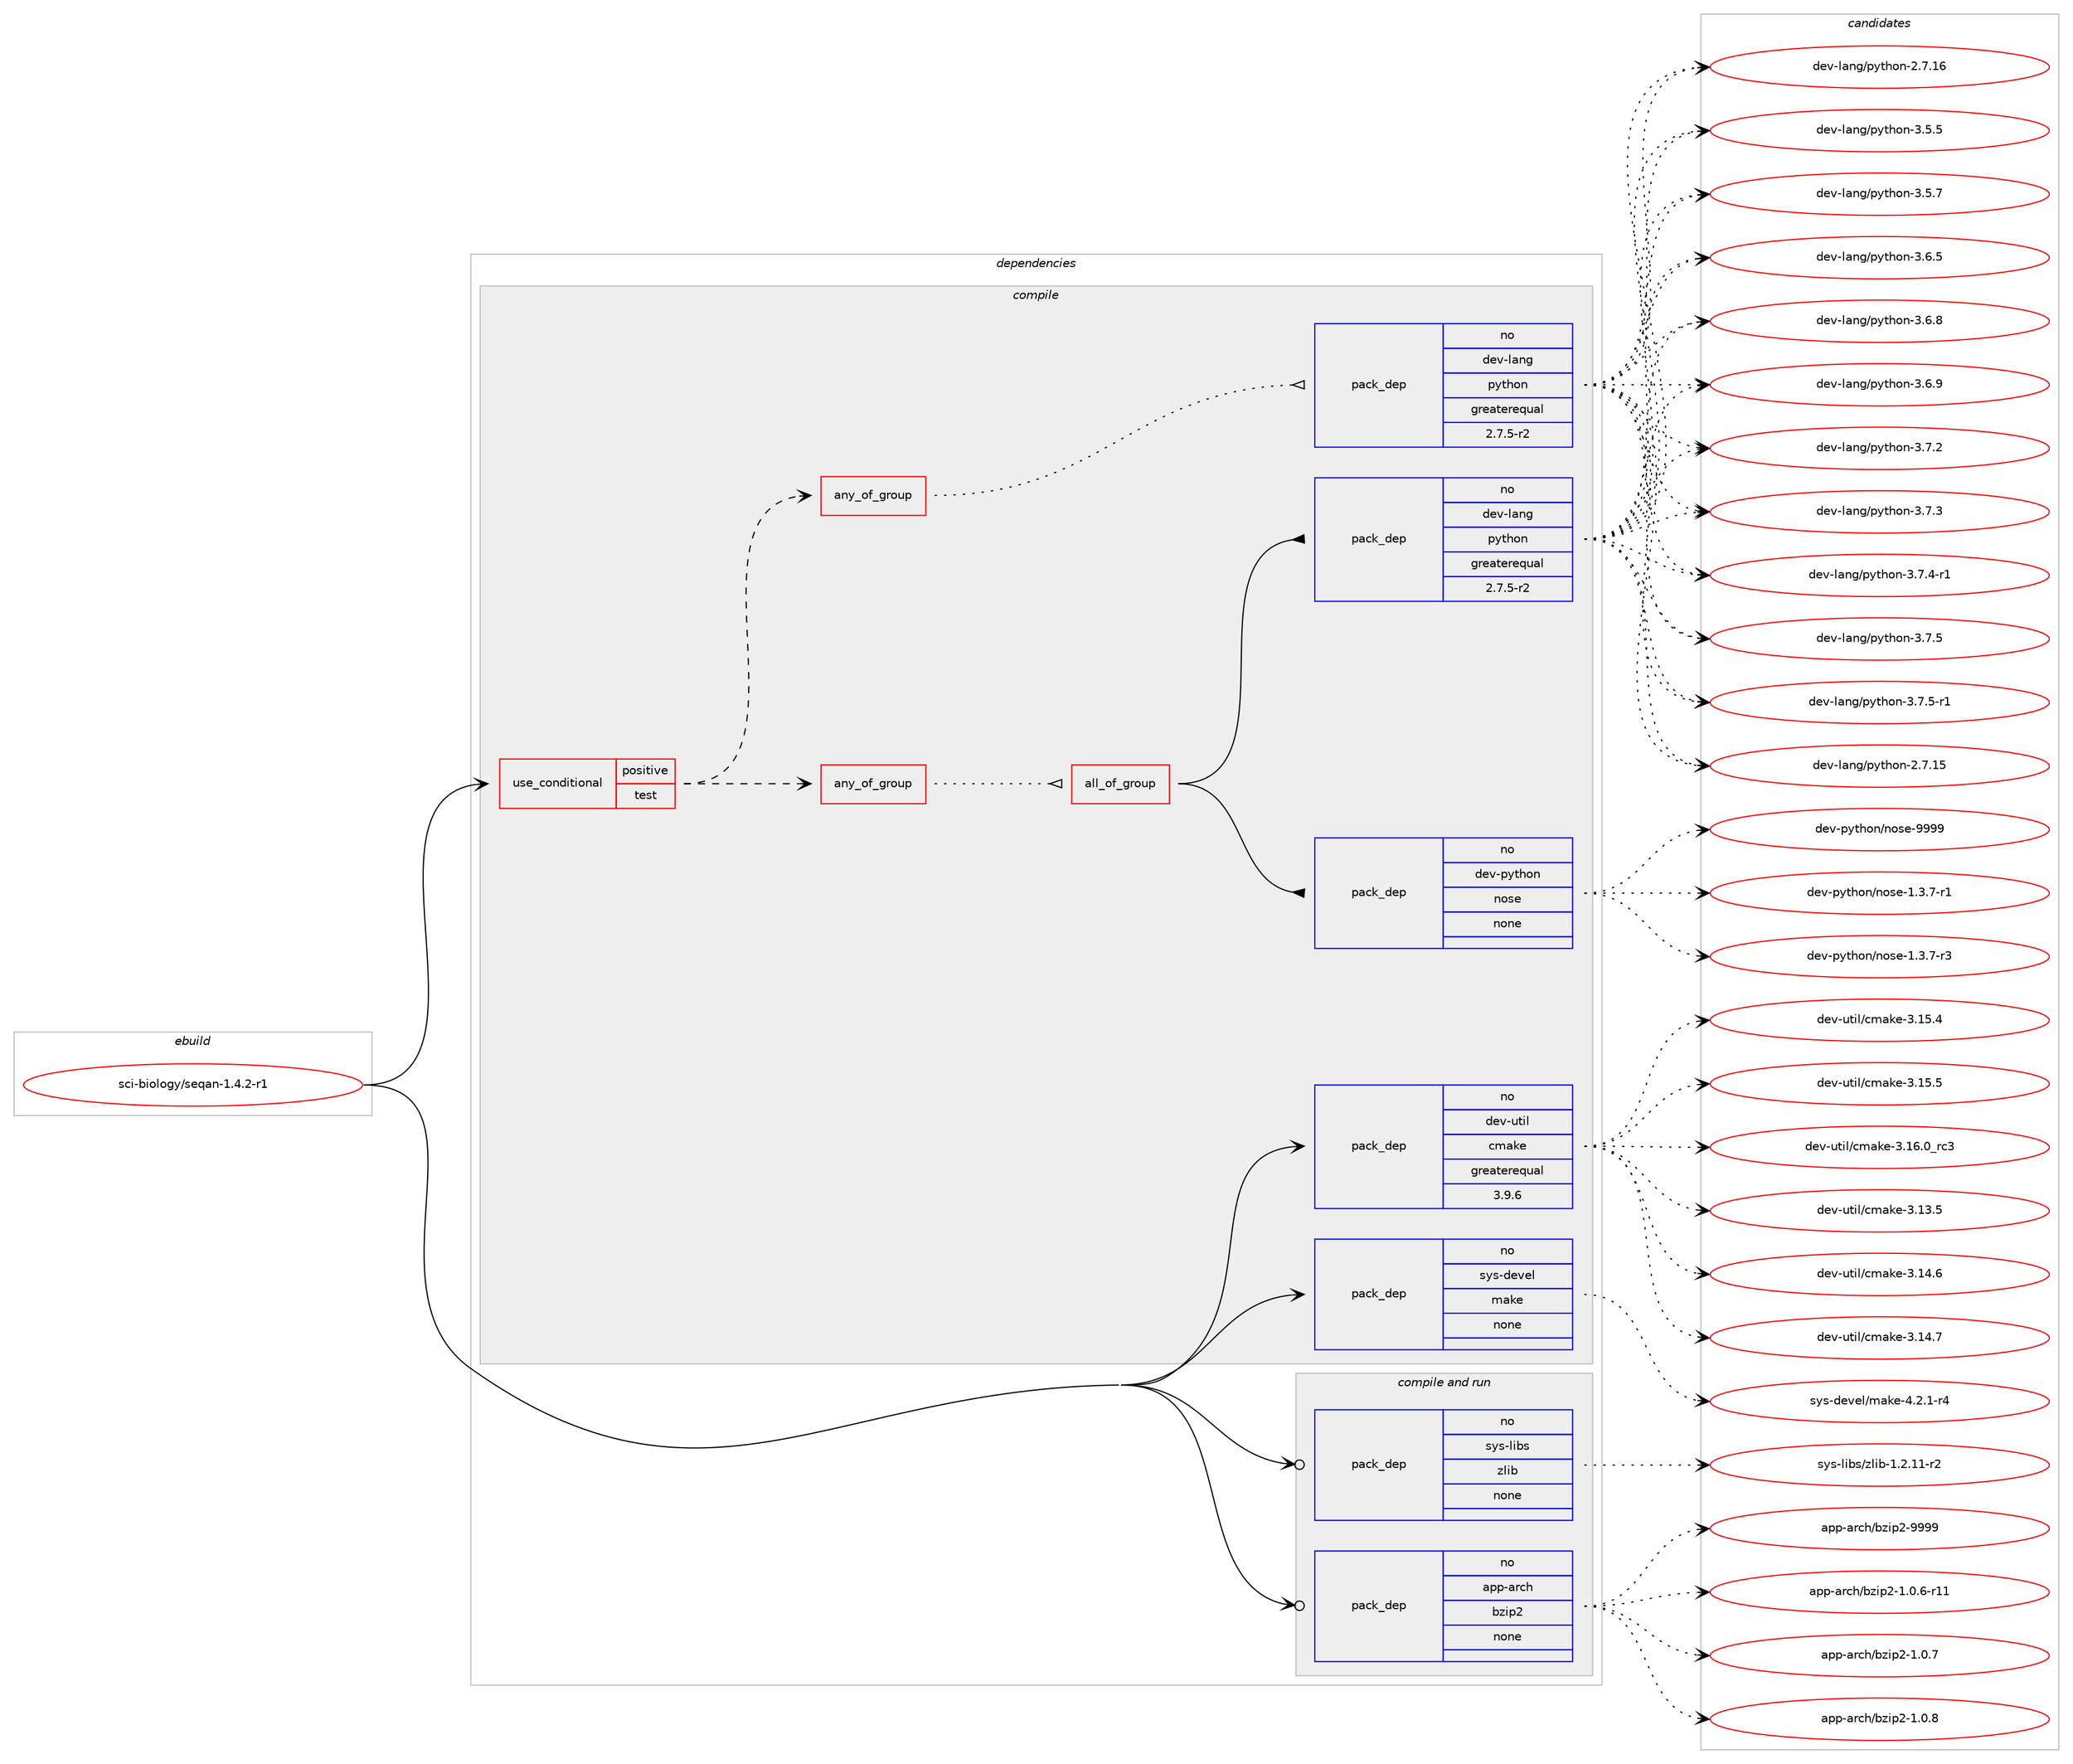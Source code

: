 digraph prolog {

# *************
# Graph options
# *************

newrank=true;
concentrate=true;
compound=true;
graph [rankdir=LR,fontname=Helvetica,fontsize=10,ranksep=1.5];#, ranksep=2.5, nodesep=0.2];
edge  [arrowhead=vee];
node  [fontname=Helvetica,fontsize=10];

# **********
# The ebuild
# **********

subgraph cluster_leftcol {
color=gray;
rank=same;
label=<<i>ebuild</i>>;
id [label="sci-biology/seqan-1.4.2-r1", color=red, width=4, href="../sci-biology/seqan-1.4.2-r1.svg"];
}

# ****************
# The dependencies
# ****************

subgraph cluster_midcol {
color=gray;
label=<<i>dependencies</i>>;
subgraph cluster_compile {
fillcolor="#eeeeee";
style=filled;
label=<<i>compile</i>>;
subgraph cond206810 {
dependency850720 [label=<<TABLE BORDER="0" CELLBORDER="1" CELLSPACING="0" CELLPADDING="4"><TR><TD ROWSPAN="3" CELLPADDING="10">use_conditional</TD></TR><TR><TD>positive</TD></TR><TR><TD>test</TD></TR></TABLE>>, shape=none, color=red];
subgraph any14497 {
dependency850721 [label=<<TABLE BORDER="0" CELLBORDER="1" CELLSPACING="0" CELLPADDING="4"><TR><TD CELLPADDING="10">any_of_group</TD></TR></TABLE>>, shape=none, color=red];subgraph all506 {
dependency850722 [label=<<TABLE BORDER="0" CELLBORDER="1" CELLSPACING="0" CELLPADDING="4"><TR><TD CELLPADDING="10">all_of_group</TD></TR></TABLE>>, shape=none, color=red];subgraph pack628910 {
dependency850723 [label=<<TABLE BORDER="0" CELLBORDER="1" CELLSPACING="0" CELLPADDING="4" WIDTH="220"><TR><TD ROWSPAN="6" CELLPADDING="30">pack_dep</TD></TR><TR><TD WIDTH="110">no</TD></TR><TR><TD>dev-lang</TD></TR><TR><TD>python</TD></TR><TR><TD>greaterequal</TD></TR><TR><TD>2.7.5-r2</TD></TR></TABLE>>, shape=none, color=blue];
}
dependency850722:e -> dependency850723:w [weight=20,style="solid",arrowhead="inv"];
subgraph pack628911 {
dependency850724 [label=<<TABLE BORDER="0" CELLBORDER="1" CELLSPACING="0" CELLPADDING="4" WIDTH="220"><TR><TD ROWSPAN="6" CELLPADDING="30">pack_dep</TD></TR><TR><TD WIDTH="110">no</TD></TR><TR><TD>dev-python</TD></TR><TR><TD>nose</TD></TR><TR><TD>none</TD></TR><TR><TD></TD></TR></TABLE>>, shape=none, color=blue];
}
dependency850722:e -> dependency850724:w [weight=20,style="solid",arrowhead="inv"];
}
dependency850721:e -> dependency850722:w [weight=20,style="dotted",arrowhead="oinv"];
}
dependency850720:e -> dependency850721:w [weight=20,style="dashed",arrowhead="vee"];
subgraph any14498 {
dependency850725 [label=<<TABLE BORDER="0" CELLBORDER="1" CELLSPACING="0" CELLPADDING="4"><TR><TD CELLPADDING="10">any_of_group</TD></TR></TABLE>>, shape=none, color=red];subgraph pack628912 {
dependency850726 [label=<<TABLE BORDER="0" CELLBORDER="1" CELLSPACING="0" CELLPADDING="4" WIDTH="220"><TR><TD ROWSPAN="6" CELLPADDING="30">pack_dep</TD></TR><TR><TD WIDTH="110">no</TD></TR><TR><TD>dev-lang</TD></TR><TR><TD>python</TD></TR><TR><TD>greaterequal</TD></TR><TR><TD>2.7.5-r2</TD></TR></TABLE>>, shape=none, color=blue];
}
dependency850725:e -> dependency850726:w [weight=20,style="dotted",arrowhead="oinv"];
}
dependency850720:e -> dependency850725:w [weight=20,style="dashed",arrowhead="vee"];
}
id:e -> dependency850720:w [weight=20,style="solid",arrowhead="vee"];
subgraph pack628913 {
dependency850727 [label=<<TABLE BORDER="0" CELLBORDER="1" CELLSPACING="0" CELLPADDING="4" WIDTH="220"><TR><TD ROWSPAN="6" CELLPADDING="30">pack_dep</TD></TR><TR><TD WIDTH="110">no</TD></TR><TR><TD>dev-util</TD></TR><TR><TD>cmake</TD></TR><TR><TD>greaterequal</TD></TR><TR><TD>3.9.6</TD></TR></TABLE>>, shape=none, color=blue];
}
id:e -> dependency850727:w [weight=20,style="solid",arrowhead="vee"];
subgraph pack628914 {
dependency850728 [label=<<TABLE BORDER="0" CELLBORDER="1" CELLSPACING="0" CELLPADDING="4" WIDTH="220"><TR><TD ROWSPAN="6" CELLPADDING="30">pack_dep</TD></TR><TR><TD WIDTH="110">no</TD></TR><TR><TD>sys-devel</TD></TR><TR><TD>make</TD></TR><TR><TD>none</TD></TR><TR><TD></TD></TR></TABLE>>, shape=none, color=blue];
}
id:e -> dependency850728:w [weight=20,style="solid",arrowhead="vee"];
}
subgraph cluster_compileandrun {
fillcolor="#eeeeee";
style=filled;
label=<<i>compile and run</i>>;
subgraph pack628915 {
dependency850729 [label=<<TABLE BORDER="0" CELLBORDER="1" CELLSPACING="0" CELLPADDING="4" WIDTH="220"><TR><TD ROWSPAN="6" CELLPADDING="30">pack_dep</TD></TR><TR><TD WIDTH="110">no</TD></TR><TR><TD>app-arch</TD></TR><TR><TD>bzip2</TD></TR><TR><TD>none</TD></TR><TR><TD></TD></TR></TABLE>>, shape=none, color=blue];
}
id:e -> dependency850729:w [weight=20,style="solid",arrowhead="odotvee"];
subgraph pack628916 {
dependency850730 [label=<<TABLE BORDER="0" CELLBORDER="1" CELLSPACING="0" CELLPADDING="4" WIDTH="220"><TR><TD ROWSPAN="6" CELLPADDING="30">pack_dep</TD></TR><TR><TD WIDTH="110">no</TD></TR><TR><TD>sys-libs</TD></TR><TR><TD>zlib</TD></TR><TR><TD>none</TD></TR><TR><TD></TD></TR></TABLE>>, shape=none, color=blue];
}
id:e -> dependency850730:w [weight=20,style="solid",arrowhead="odotvee"];
}
subgraph cluster_run {
fillcolor="#eeeeee";
style=filled;
label=<<i>run</i>>;
}
}

# **************
# The candidates
# **************

subgraph cluster_choices {
rank=same;
color=gray;
label=<<i>candidates</i>>;

subgraph choice628910 {
color=black;
nodesep=1;
choice10010111845108971101034711212111610411111045504655464953 [label="dev-lang/python-2.7.15", color=red, width=4,href="../dev-lang/python-2.7.15.svg"];
choice10010111845108971101034711212111610411111045504655464954 [label="dev-lang/python-2.7.16", color=red, width=4,href="../dev-lang/python-2.7.16.svg"];
choice100101118451089711010347112121116104111110455146534653 [label="dev-lang/python-3.5.5", color=red, width=4,href="../dev-lang/python-3.5.5.svg"];
choice100101118451089711010347112121116104111110455146534655 [label="dev-lang/python-3.5.7", color=red, width=4,href="../dev-lang/python-3.5.7.svg"];
choice100101118451089711010347112121116104111110455146544653 [label="dev-lang/python-3.6.5", color=red, width=4,href="../dev-lang/python-3.6.5.svg"];
choice100101118451089711010347112121116104111110455146544656 [label="dev-lang/python-3.6.8", color=red, width=4,href="../dev-lang/python-3.6.8.svg"];
choice100101118451089711010347112121116104111110455146544657 [label="dev-lang/python-3.6.9", color=red, width=4,href="../dev-lang/python-3.6.9.svg"];
choice100101118451089711010347112121116104111110455146554650 [label="dev-lang/python-3.7.2", color=red, width=4,href="../dev-lang/python-3.7.2.svg"];
choice100101118451089711010347112121116104111110455146554651 [label="dev-lang/python-3.7.3", color=red, width=4,href="../dev-lang/python-3.7.3.svg"];
choice1001011184510897110103471121211161041111104551465546524511449 [label="dev-lang/python-3.7.4-r1", color=red, width=4,href="../dev-lang/python-3.7.4-r1.svg"];
choice100101118451089711010347112121116104111110455146554653 [label="dev-lang/python-3.7.5", color=red, width=4,href="../dev-lang/python-3.7.5.svg"];
choice1001011184510897110103471121211161041111104551465546534511449 [label="dev-lang/python-3.7.5-r1", color=red, width=4,href="../dev-lang/python-3.7.5-r1.svg"];
dependency850723:e -> choice10010111845108971101034711212111610411111045504655464953:w [style=dotted,weight="100"];
dependency850723:e -> choice10010111845108971101034711212111610411111045504655464954:w [style=dotted,weight="100"];
dependency850723:e -> choice100101118451089711010347112121116104111110455146534653:w [style=dotted,weight="100"];
dependency850723:e -> choice100101118451089711010347112121116104111110455146534655:w [style=dotted,weight="100"];
dependency850723:e -> choice100101118451089711010347112121116104111110455146544653:w [style=dotted,weight="100"];
dependency850723:e -> choice100101118451089711010347112121116104111110455146544656:w [style=dotted,weight="100"];
dependency850723:e -> choice100101118451089711010347112121116104111110455146544657:w [style=dotted,weight="100"];
dependency850723:e -> choice100101118451089711010347112121116104111110455146554650:w [style=dotted,weight="100"];
dependency850723:e -> choice100101118451089711010347112121116104111110455146554651:w [style=dotted,weight="100"];
dependency850723:e -> choice1001011184510897110103471121211161041111104551465546524511449:w [style=dotted,weight="100"];
dependency850723:e -> choice100101118451089711010347112121116104111110455146554653:w [style=dotted,weight="100"];
dependency850723:e -> choice1001011184510897110103471121211161041111104551465546534511449:w [style=dotted,weight="100"];
}
subgraph choice628911 {
color=black;
nodesep=1;
choice10010111845112121116104111110471101111151014549465146554511449 [label="dev-python/nose-1.3.7-r1", color=red, width=4,href="../dev-python/nose-1.3.7-r1.svg"];
choice10010111845112121116104111110471101111151014549465146554511451 [label="dev-python/nose-1.3.7-r3", color=red, width=4,href="../dev-python/nose-1.3.7-r3.svg"];
choice10010111845112121116104111110471101111151014557575757 [label="dev-python/nose-9999", color=red, width=4,href="../dev-python/nose-9999.svg"];
dependency850724:e -> choice10010111845112121116104111110471101111151014549465146554511449:w [style=dotted,weight="100"];
dependency850724:e -> choice10010111845112121116104111110471101111151014549465146554511451:w [style=dotted,weight="100"];
dependency850724:e -> choice10010111845112121116104111110471101111151014557575757:w [style=dotted,weight="100"];
}
subgraph choice628912 {
color=black;
nodesep=1;
choice10010111845108971101034711212111610411111045504655464953 [label="dev-lang/python-2.7.15", color=red, width=4,href="../dev-lang/python-2.7.15.svg"];
choice10010111845108971101034711212111610411111045504655464954 [label="dev-lang/python-2.7.16", color=red, width=4,href="../dev-lang/python-2.7.16.svg"];
choice100101118451089711010347112121116104111110455146534653 [label="dev-lang/python-3.5.5", color=red, width=4,href="../dev-lang/python-3.5.5.svg"];
choice100101118451089711010347112121116104111110455146534655 [label="dev-lang/python-3.5.7", color=red, width=4,href="../dev-lang/python-3.5.7.svg"];
choice100101118451089711010347112121116104111110455146544653 [label="dev-lang/python-3.6.5", color=red, width=4,href="../dev-lang/python-3.6.5.svg"];
choice100101118451089711010347112121116104111110455146544656 [label="dev-lang/python-3.6.8", color=red, width=4,href="../dev-lang/python-3.6.8.svg"];
choice100101118451089711010347112121116104111110455146544657 [label="dev-lang/python-3.6.9", color=red, width=4,href="../dev-lang/python-3.6.9.svg"];
choice100101118451089711010347112121116104111110455146554650 [label="dev-lang/python-3.7.2", color=red, width=4,href="../dev-lang/python-3.7.2.svg"];
choice100101118451089711010347112121116104111110455146554651 [label="dev-lang/python-3.7.3", color=red, width=4,href="../dev-lang/python-3.7.3.svg"];
choice1001011184510897110103471121211161041111104551465546524511449 [label="dev-lang/python-3.7.4-r1", color=red, width=4,href="../dev-lang/python-3.7.4-r1.svg"];
choice100101118451089711010347112121116104111110455146554653 [label="dev-lang/python-3.7.5", color=red, width=4,href="../dev-lang/python-3.7.5.svg"];
choice1001011184510897110103471121211161041111104551465546534511449 [label="dev-lang/python-3.7.5-r1", color=red, width=4,href="../dev-lang/python-3.7.5-r1.svg"];
dependency850726:e -> choice10010111845108971101034711212111610411111045504655464953:w [style=dotted,weight="100"];
dependency850726:e -> choice10010111845108971101034711212111610411111045504655464954:w [style=dotted,weight="100"];
dependency850726:e -> choice100101118451089711010347112121116104111110455146534653:w [style=dotted,weight="100"];
dependency850726:e -> choice100101118451089711010347112121116104111110455146534655:w [style=dotted,weight="100"];
dependency850726:e -> choice100101118451089711010347112121116104111110455146544653:w [style=dotted,weight="100"];
dependency850726:e -> choice100101118451089711010347112121116104111110455146544656:w [style=dotted,weight="100"];
dependency850726:e -> choice100101118451089711010347112121116104111110455146544657:w [style=dotted,weight="100"];
dependency850726:e -> choice100101118451089711010347112121116104111110455146554650:w [style=dotted,weight="100"];
dependency850726:e -> choice100101118451089711010347112121116104111110455146554651:w [style=dotted,weight="100"];
dependency850726:e -> choice1001011184510897110103471121211161041111104551465546524511449:w [style=dotted,weight="100"];
dependency850726:e -> choice100101118451089711010347112121116104111110455146554653:w [style=dotted,weight="100"];
dependency850726:e -> choice1001011184510897110103471121211161041111104551465546534511449:w [style=dotted,weight="100"];
}
subgraph choice628913 {
color=black;
nodesep=1;
choice1001011184511711610510847991099710710145514649514653 [label="dev-util/cmake-3.13.5", color=red, width=4,href="../dev-util/cmake-3.13.5.svg"];
choice1001011184511711610510847991099710710145514649524654 [label="dev-util/cmake-3.14.6", color=red, width=4,href="../dev-util/cmake-3.14.6.svg"];
choice1001011184511711610510847991099710710145514649524655 [label="dev-util/cmake-3.14.7", color=red, width=4,href="../dev-util/cmake-3.14.7.svg"];
choice1001011184511711610510847991099710710145514649534652 [label="dev-util/cmake-3.15.4", color=red, width=4,href="../dev-util/cmake-3.15.4.svg"];
choice1001011184511711610510847991099710710145514649534653 [label="dev-util/cmake-3.15.5", color=red, width=4,href="../dev-util/cmake-3.15.5.svg"];
choice1001011184511711610510847991099710710145514649544648951149951 [label="dev-util/cmake-3.16.0_rc3", color=red, width=4,href="../dev-util/cmake-3.16.0_rc3.svg"];
dependency850727:e -> choice1001011184511711610510847991099710710145514649514653:w [style=dotted,weight="100"];
dependency850727:e -> choice1001011184511711610510847991099710710145514649524654:w [style=dotted,weight="100"];
dependency850727:e -> choice1001011184511711610510847991099710710145514649524655:w [style=dotted,weight="100"];
dependency850727:e -> choice1001011184511711610510847991099710710145514649534652:w [style=dotted,weight="100"];
dependency850727:e -> choice1001011184511711610510847991099710710145514649534653:w [style=dotted,weight="100"];
dependency850727:e -> choice1001011184511711610510847991099710710145514649544648951149951:w [style=dotted,weight="100"];
}
subgraph choice628914 {
color=black;
nodesep=1;
choice1151211154510010111810110847109971071014552465046494511452 [label="sys-devel/make-4.2.1-r4", color=red, width=4,href="../sys-devel/make-4.2.1-r4.svg"];
dependency850728:e -> choice1151211154510010111810110847109971071014552465046494511452:w [style=dotted,weight="100"];
}
subgraph choice628915 {
color=black;
nodesep=1;
choice97112112459711499104479812210511250454946484654451144949 [label="app-arch/bzip2-1.0.6-r11", color=red, width=4,href="../app-arch/bzip2-1.0.6-r11.svg"];
choice97112112459711499104479812210511250454946484655 [label="app-arch/bzip2-1.0.7", color=red, width=4,href="../app-arch/bzip2-1.0.7.svg"];
choice97112112459711499104479812210511250454946484656 [label="app-arch/bzip2-1.0.8", color=red, width=4,href="../app-arch/bzip2-1.0.8.svg"];
choice971121124597114991044798122105112504557575757 [label="app-arch/bzip2-9999", color=red, width=4,href="../app-arch/bzip2-9999.svg"];
dependency850729:e -> choice97112112459711499104479812210511250454946484654451144949:w [style=dotted,weight="100"];
dependency850729:e -> choice97112112459711499104479812210511250454946484655:w [style=dotted,weight="100"];
dependency850729:e -> choice97112112459711499104479812210511250454946484656:w [style=dotted,weight="100"];
dependency850729:e -> choice971121124597114991044798122105112504557575757:w [style=dotted,weight="100"];
}
subgraph choice628916 {
color=black;
nodesep=1;
choice11512111545108105981154712210810598454946504649494511450 [label="sys-libs/zlib-1.2.11-r2", color=red, width=4,href="../sys-libs/zlib-1.2.11-r2.svg"];
dependency850730:e -> choice11512111545108105981154712210810598454946504649494511450:w [style=dotted,weight="100"];
}
}

}
